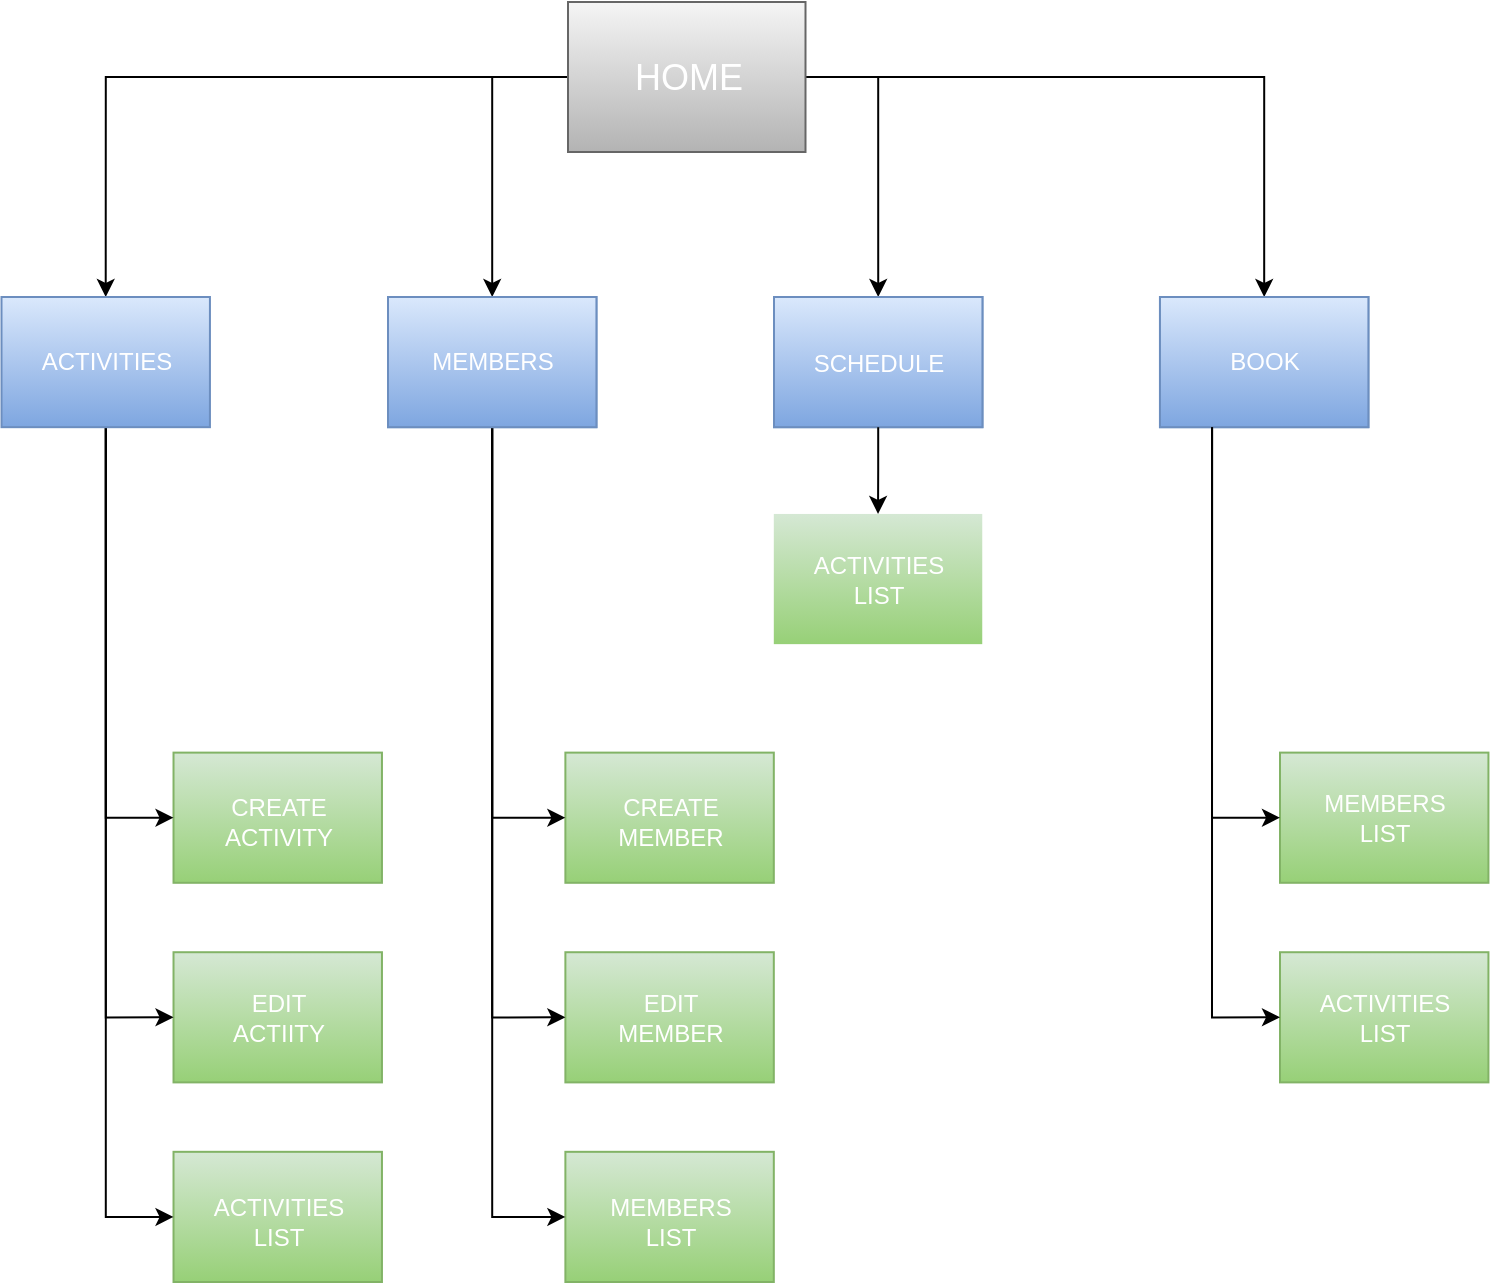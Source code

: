 <mxfile version="14.5.1" type="device"><diagram id="vOmIBJoZBebBbT4OhQ4g" name="Page-1"><mxGraphModel dx="1678" dy="2171" grid="1" gridSize="10" guides="1" tooltips="1" connect="1" arrows="1" fold="1" page="1" pageScale="1" pageWidth="827" pageHeight="1169" math="0" shadow="0"><root><mxCell id="0"/><mxCell id="1" parent="0"/><mxCell id="FoHpvJQMHAbdNq37DgoN-82" style="edgeStyle=orthogonalEdgeStyle;rounded=0;orthogonalLoop=1;jettySize=auto;html=1;entryX=0.5;entryY=0;entryDx=0;entryDy=0;fontSize=12;" edge="1" parent="1" source="FoHpvJQMHAbdNq37DgoN-46" target="FoHpvJQMHAbdNq37DgoN-43"><mxGeometry relative="1" as="geometry"/></mxCell><mxCell id="FoHpvJQMHAbdNq37DgoN-83" style="edgeStyle=orthogonalEdgeStyle;rounded=0;orthogonalLoop=1;jettySize=auto;html=1;fontSize=12;exitX=0;exitY=0.5;exitDx=0;exitDy=0;" edge="1" parent="1" source="FoHpvJQMHAbdNq37DgoN-46" target="FoHpvJQMHAbdNq37DgoN-51"><mxGeometry relative="1" as="geometry"/></mxCell><mxCell id="FoHpvJQMHAbdNq37DgoN-84" style="edgeStyle=orthogonalEdgeStyle;rounded=0;orthogonalLoop=1;jettySize=auto;html=1;entryX=0.5;entryY=0;entryDx=0;entryDy=0;fontSize=12;" edge="1" parent="1" source="FoHpvJQMHAbdNq37DgoN-46" target="FoHpvJQMHAbdNq37DgoN-55"><mxGeometry relative="1" as="geometry"/></mxCell><mxCell id="FoHpvJQMHAbdNq37DgoN-85" style="edgeStyle=orthogonalEdgeStyle;rounded=0;orthogonalLoop=1;jettySize=auto;html=1;entryX=0.5;entryY=0;entryDx=0;entryDy=0;fontSize=12;exitX=1;exitY=0.5;exitDx=0;exitDy=0;" edge="1" parent="1" source="FoHpvJQMHAbdNq37DgoN-46" target="FoHpvJQMHAbdNq37DgoN-53"><mxGeometry relative="1" as="geometry"/></mxCell><mxCell id="FoHpvJQMHAbdNq37DgoN-46" value="&lt;span style=&quot;color: rgba(0 , 0 , 0 , 0) ; font-family: monospace ; font-size: 0px&quot;&gt;%3CmxGraphModel%3E%3Croot%3E%3CmxCell%20id%3D%220%22%2F%3E%3CmxCell%20id%3D%221%22%20parent%3D%220%22%2F%3E%3CmxCell%20id%3D%222%22%20value%3D%22%26amp%3Bnbsp%3B-%20Lorem%20ipsum%20dolor%20sit%20amet%26lt%3Bbr%26gt%3B%26amp%3Bnbsp%3B-%20consectetur%20adipisicing%20elit%26lt%3Bbr%26gt%3B%26amp%3Bnbsp%3B-%20sed%20do%20eiusmod%20tempor%26lt%3Bbr%26gt%3B%26amp%3Bnbsp%3B-%20incididunt%20ut%20labore%20et%20dolore%26lt%3Bbr%26gt%3B%26amp%3Bnbsp%3B-%20magna%20aliqua.%22%20style%3D%22shape%3Drect%3BfillColor%3D%23BAC8D3%3BstrokeColor%3Dnone%3BfontSize%3D12%3Bhtml%3D1%3BwhiteSpace%3Dwrap%3Balign%3Dleft%3BverticalAlign%3Dtop%3Bspacing%3D5%3Brounded%3D0%3B%22%20vertex%3D%221%22%20parent%3D%221%22%3E%3CmxGeometry%20x%3D%22-440%22%20y%3D%22-515%22%20width%3D%22118.75%22%20height%3D%2275%22%20as%3D%22geometry%22%2F%3E%3C%2FmxCell%3E%3C%2Froot%3E%3C%2FmxGraphModel%3E&lt;/span&gt;" style="shape=rect;fillColor=#f5f5f5;strokeColor=#666666;fontSize=12;html=1;whiteSpace=wrap;align=left;verticalAlign=top;spacing=5;rounded=0;gradientColor=#b3b3b3;" vertex="1" parent="1"><mxGeometry x="354" y="-1070" width="118.75" height="75" as="geometry"/></mxCell><mxCell id="FoHpvJQMHAbdNq37DgoN-50" value="&lt;font color=&quot;#ffffff&quot; style=&quot;font-size: 18px&quot;&gt;HOME&lt;/font&gt;" style="text;html=1;resizable=0;autosize=1;align=center;verticalAlign=middle;points=[];fillColor=none;strokeColor=none;rounded=0;" vertex="1" parent="1"><mxGeometry x="379" y="-1042.5" width="70" height="20" as="geometry"/></mxCell><mxCell id="FoHpvJQMHAbdNq37DgoN-62" value="" style="shape=rect;fillColor=#d5e8d4;strokeColor=#82b366;fontSize=12;html=1;whiteSpace=wrap;align=left;verticalAlign=top;spacing=5;rounded=0;gradientColor=#97d077;" vertex="1" parent="1"><mxGeometry x="156.758" y="-694.692" width="104.218" height="65.088" as="geometry"/></mxCell><mxCell id="FoHpvJQMHAbdNq37DgoN-63" value="&lt;font color=&quot;#ffffff&quot; style=&quot;font-size: 12px;&quot;&gt;CREATE &lt;br style=&quot;font-size: 12px;&quot;&gt;ACTIVITY&lt;/font&gt;" style="text;html=1;resizable=0;autosize=1;align=center;verticalAlign=middle;points=[];fillColor=none;strokeColor=none;rounded=0;fontSize=12;" vertex="1" parent="1"><mxGeometry x="173.87" y="-674.504" width="70" height="30" as="geometry"/></mxCell><mxCell id="FoHpvJQMHAbdNq37DgoN-64" value="" style="shape=rect;fillColor=#d5e8d4;strokeColor=#82b366;fontSize=12;html=1;whiteSpace=wrap;align=left;verticalAlign=top;spacing=5;rounded=0;gradientColor=#97d077;" vertex="1" parent="1"><mxGeometry x="156.758" y="-594.89" width="104.218" height="65.088" as="geometry"/></mxCell><mxCell id="FoHpvJQMHAbdNq37DgoN-65" value="&lt;font color=&quot;#ffffff&quot; style=&quot;font-size: 12px;&quot;&gt;&lt;span style=&quot;font-size: 12px;&quot;&gt;EDIT &lt;br style=&quot;font-size: 12px;&quot;&gt;ACTIITY&lt;/span&gt;&lt;/font&gt;" style="text;html=1;resizable=0;autosize=1;align=center;verticalAlign=middle;points=[];fillColor=none;strokeColor=none;rounded=0;fontSize=12;" vertex="1" parent="1"><mxGeometry x="178.866" y="-577.343" width="60" height="30" as="geometry"/></mxCell><mxCell id="FoHpvJQMHAbdNq37DgoN-66" value="" style="shape=rect;fillColor=#d5e8d4;strokeColor=#82b366;fontSize=12;html=1;whiteSpace=wrap;align=left;verticalAlign=top;spacing=5;rounded=0;gradientColor=#97d077;" vertex="1" parent="1"><mxGeometry x="156.758" y="-495.088" width="104.218" height="65.088" as="geometry"/></mxCell><mxCell id="FoHpvJQMHAbdNq37DgoN-67" value="&lt;font color=&quot;#ffffff&quot; style=&quot;font-size: 12px;&quot;&gt;&lt;span style=&quot;font-size: 12px;&quot;&gt;ACTIVITIES&lt;br style=&quot;font-size: 12px;&quot;&gt;LIST&lt;/span&gt;&lt;/font&gt;" style="text;html=1;resizable=0;autosize=1;align=center;verticalAlign=middle;points=[];fillColor=none;strokeColor=none;rounded=0;fontSize=12;" vertex="1" parent="1"><mxGeometry x="168.862" y="-474.901" width="80" height="30" as="geometry"/></mxCell><mxCell id="FoHpvJQMHAbdNq37DgoN-68" value="" style="shape=rect;fillColor=#d5e8d4;strokeColor=#82b366;fontSize=12;html=1;whiteSpace=wrap;align=left;verticalAlign=top;spacing=5;rounded=0;gradientColor=#97d077;" vertex="1" parent="1"><mxGeometry x="352.688" y="-694.692" width="104.218" height="65.088" as="geometry"/></mxCell><mxCell id="FoHpvJQMHAbdNq37DgoN-69" value="&lt;font color=&quot;#ffffff&quot; style=&quot;font-size: 12px;&quot;&gt;CREATE &lt;br style=&quot;font-size: 12px;&quot;&gt;MEMBER&lt;br style=&quot;font-size: 12px;&quot;&gt;&lt;/font&gt;" style="text;html=1;resizable=0;autosize=1;align=center;verticalAlign=middle;points=[];fillColor=none;strokeColor=none;rounded=0;fontSize=12;" vertex="1" parent="1"><mxGeometry x="369.998" y="-674.504" width="70" height="30" as="geometry"/></mxCell><mxCell id="FoHpvJQMHAbdNq37DgoN-70" value="" style="shape=rect;fillColor=#d5e8d4;strokeColor=#82b366;fontSize=12;html=1;whiteSpace=wrap;align=left;verticalAlign=top;spacing=5;rounded=0;gradientColor=#97d077;" vertex="1" parent="1"><mxGeometry x="352.688" y="-594.89" width="104.218" height="65.088" as="geometry"/></mxCell><mxCell id="FoHpvJQMHAbdNq37DgoN-71" value="&lt;font color=&quot;#ffffff&quot; style=&quot;font-size: 12px;&quot;&gt;&lt;span style=&quot;font-size: 12px;&quot;&gt;EDIT &lt;br style=&quot;font-size: 12px;&quot;&gt;MEMBER&lt;br style=&quot;font-size: 12px;&quot;&gt;&lt;/span&gt;&lt;/font&gt;" style="text;html=1;resizable=0;autosize=1;align=center;verticalAlign=middle;points=[];fillColor=none;strokeColor=none;rounded=0;fontSize=12;" vertex="1" parent="1"><mxGeometry x="369.798" y="-577.343" width="70" height="30" as="geometry"/></mxCell><mxCell id="FoHpvJQMHAbdNq37DgoN-72" value="" style="shape=rect;fillColor=#d5e8d4;strokeColor=#82b366;fontSize=12;html=1;whiteSpace=wrap;align=left;verticalAlign=top;spacing=5;rounded=0;gradientColor=#97d077;" vertex="1" parent="1"><mxGeometry x="352.688" y="-495.088" width="104.218" height="65.088" as="geometry"/></mxCell><mxCell id="FoHpvJQMHAbdNq37DgoN-73" value="&lt;font color=&quot;#ffffff&quot; style=&quot;font-size: 12px;&quot;&gt;&lt;span style=&quot;font-size: 12px;&quot;&gt;MEMBERS&lt;br style=&quot;font-size: 12px;&quot;&gt;LIST&lt;/span&gt;&lt;/font&gt;" style="text;html=1;resizable=0;autosize=1;align=center;verticalAlign=middle;points=[];fillColor=none;strokeColor=none;rounded=0;fontSize=12;" vertex="1" parent="1"><mxGeometry x="364.802" y="-474.901" width="80" height="30" as="geometry"/></mxCell><mxCell id="FoHpvJQMHAbdNq37DgoN-74" value="" style="shape=rect;fillColor=#d5e8d4;strokeColor=none;fontSize=12;html=1;whiteSpace=wrap;align=left;verticalAlign=top;spacing=5;rounded=0;gradientColor=#97d077;" vertex="1" parent="1"><mxGeometry x="456.906" y="-814.02" width="104.218" height="65.088" as="geometry"/></mxCell><mxCell id="FoHpvJQMHAbdNq37DgoN-75" value="&lt;font color=&quot;#ffffff&quot; style=&quot;font-size: 12px&quot;&gt;ACTIVITIES&lt;br&gt;LIST&lt;br style=&quot;font-size: 12px&quot;&gt;&lt;/font&gt;" style="text;html=1;resizable=0;autosize=1;align=center;verticalAlign=middle;points=[];fillColor=none;strokeColor=none;rounded=0;fontSize=12;" vertex="1" parent="1"><mxGeometry x="469.107" y="-796.473" width="80" height="30" as="geometry"/></mxCell><mxCell id="FoHpvJQMHAbdNq37DgoN-76" value="" style="shape=rect;fillColor=#d5e8d4;strokeColor=#82b366;fontSize=12;html=1;whiteSpace=wrap;align=left;verticalAlign=top;spacing=5;rounded=0;gradientColor=#97d077;" vertex="1" parent="1"><mxGeometry x="710.002" y="-694.693" width="104.218" height="65.088" as="geometry"/></mxCell><mxCell id="FoHpvJQMHAbdNq37DgoN-77" value="&lt;font color=&quot;#ffffff&quot; style=&quot;font-size: 12px&quot;&gt;MEMBERS &lt;br&gt;LIST&lt;br style=&quot;font-size: 12px&quot;&gt;&lt;/font&gt;" style="text;html=1;resizable=0;autosize=1;align=center;verticalAlign=middle;points=[];fillColor=none;strokeColor=none;rounded=0;fontSize=12;" vertex="1" parent="1"><mxGeometry x="722.112" y="-677.145" width="80" height="30" as="geometry"/></mxCell><mxCell id="FoHpvJQMHAbdNq37DgoN-78" value="" style="shape=rect;fillColor=#d5e8d4;strokeColor=#82b366;fontSize=12;html=1;whiteSpace=wrap;align=left;verticalAlign=top;spacing=5;rounded=0;gradientColor=#97d077;" vertex="1" parent="1"><mxGeometry x="710.002" y="-594.891" width="104.218" height="65.088" as="geometry"/></mxCell><mxCell id="FoHpvJQMHAbdNq37DgoN-79" value="&lt;font color=&quot;#ffffff&quot; style=&quot;font-size: 12px&quot;&gt;&lt;span style=&quot;font-size: 12px&quot;&gt;ACTIVITIES&lt;br&gt;LIST&lt;br style=&quot;font-size: 12px&quot;&gt;&lt;/span&gt;&lt;/font&gt;" style="text;html=1;resizable=0;autosize=1;align=center;verticalAlign=middle;points=[];fillColor=none;strokeColor=none;rounded=0;fontSize=12;" vertex="1" parent="1"><mxGeometry x="722.112" y="-577.344" width="80" height="30" as="geometry"/></mxCell><mxCell id="FoHpvJQMHAbdNq37DgoN-58" value="" style="group;fontSize=12;gradientColor=#7ea6e0;fillColor=#dae8fc;strokeColor=#6c8ebf;container=0;" vertex="1" connectable="0" parent="1"><mxGeometry x="264" y="-922.5" width="104.218" height="65.088" as="geometry"/></mxCell><mxCell id="FoHpvJQMHAbdNq37DgoN-59" value="" style="group;fontSize=12;gradientColor=#7ea6e0;fillColor=#dae8fc;strokeColor=#6c8ebf;" vertex="1" connectable="0" parent="1"><mxGeometry x="457" y="-922.5" width="104.218" height="65.088" as="geometry"/></mxCell><mxCell id="FoHpvJQMHAbdNq37DgoN-53" value="" style="shape=rect;fillColor=#dae8fc;strokeColor=#6c8ebf;fontSize=12;html=1;whiteSpace=wrap;align=left;verticalAlign=top;spacing=5;rounded=0;gradientColor=#7ea6e0;" vertex="1" parent="FoHpvJQMHAbdNq37DgoN-59"><mxGeometry width="104.218" height="65.088" as="geometry"/></mxCell><mxCell id="FoHpvJQMHAbdNq37DgoN-54" value="&lt;font color=&quot;#ffffff&quot; style=&quot;font-size: 12px;&quot;&gt;SCHEDULE&lt;/font&gt;" style="text;html=1;resizable=0;autosize=1;align=center;verticalAlign=middle;points=[];fillColor=none;strokeColor=none;rounded=0;fontSize=12;" vertex="1" parent="FoHpvJQMHAbdNq37DgoN-59"><mxGeometry x="12.114" y="23.866" width="80" height="20" as="geometry"/></mxCell><mxCell id="FoHpvJQMHAbdNq37DgoN-60" value="" style="group;fontSize=12;gradientColor=#7ea6e0;fillColor=#dae8fc;strokeColor=#6c8ebf;" vertex="1" connectable="0" parent="1"><mxGeometry x="649.984" y="-922.5" width="104.218" height="65.088" as="geometry"/></mxCell><mxCell id="FoHpvJQMHAbdNq37DgoN-55" value="" style="shape=rect;fillColor=#dae8fc;strokeColor=#6c8ebf;fontSize=12;html=1;whiteSpace=wrap;align=left;verticalAlign=top;spacing=5;rounded=0;gradientColor=#7ea6e0;" vertex="1" parent="FoHpvJQMHAbdNq37DgoN-60"><mxGeometry width="104.218" height="65.088" as="geometry"/></mxCell><mxCell id="FoHpvJQMHAbdNq37DgoN-56" value="&lt;font color=&quot;#ffffff&quot; style=&quot;font-size: 12px&quot;&gt;BOOK&lt;/font&gt;" style="text;html=1;resizable=0;autosize=1;align=center;verticalAlign=middle;points=[];fillColor=none;strokeColor=none;rounded=0;" vertex="1" parent="FoHpvJQMHAbdNq37DgoN-60"><mxGeometry x="27.107" y="22.546" width="50" height="20" as="geometry"/></mxCell><mxCell id="FoHpvJQMHAbdNq37DgoN-86" style="edgeStyle=orthogonalEdgeStyle;rounded=0;orthogonalLoop=1;jettySize=auto;html=1;entryX=0;entryY=0.5;entryDx=0;entryDy=0;fontSize=12;" edge="1" parent="1" source="FoHpvJQMHAbdNq37DgoN-43" target="FoHpvJQMHAbdNq37DgoN-66"><mxGeometry relative="1" as="geometry"/></mxCell><mxCell id="FoHpvJQMHAbdNq37DgoN-87" style="edgeStyle=orthogonalEdgeStyle;rounded=0;orthogonalLoop=1;jettySize=auto;html=1;entryX=0;entryY=0.5;entryDx=0;entryDy=0;fontSize=12;" edge="1" parent="1" source="FoHpvJQMHAbdNq37DgoN-43" target="FoHpvJQMHAbdNq37DgoN-64"><mxGeometry relative="1" as="geometry"/></mxCell><mxCell id="FoHpvJQMHAbdNq37DgoN-88" style="edgeStyle=orthogonalEdgeStyle;rounded=0;orthogonalLoop=1;jettySize=auto;html=1;entryX=0;entryY=0.5;entryDx=0;entryDy=0;fontSize=12;" edge="1" parent="1" source="FoHpvJQMHAbdNq37DgoN-43" target="FoHpvJQMHAbdNq37DgoN-62"><mxGeometry relative="1" as="geometry"/></mxCell><mxCell id="FoHpvJQMHAbdNq37DgoN-43" value="" style="shape=rect;fillColor=#dae8fc;strokeColor=#6c8ebf;fontSize=12;html=1;whiteSpace=wrap;align=left;verticalAlign=top;spacing=5;rounded=0;gradientColor=#7ea6e0;" vertex="1" parent="1"><mxGeometry x="70.75" y="-922.5" width="104.218" height="65.088" as="geometry"/></mxCell><mxCell id="FoHpvJQMHAbdNq37DgoN-33" value="&lt;font color=&quot;#ffffff&quot; style=&quot;font-size: 12px;&quot;&gt;ACTIVITIES&lt;/font&gt;" style="text;html=1;resizable=0;autosize=1;align=center;verticalAlign=middle;points=[];fillColor=none;strokeColor=none;rounded=0;fontSize=12;" vertex="1" parent="1"><mxGeometry x="82.864" y="-899.954" width="80" height="20" as="geometry"/></mxCell><mxCell id="FoHpvJQMHAbdNq37DgoN-90" style="edgeStyle=orthogonalEdgeStyle;rounded=0;orthogonalLoop=1;jettySize=auto;html=1;entryX=0;entryY=0.5;entryDx=0;entryDy=0;fontSize=12;" edge="1" parent="1" source="FoHpvJQMHAbdNq37DgoN-51" target="FoHpvJQMHAbdNq37DgoN-72"><mxGeometry relative="1" as="geometry"/></mxCell><mxCell id="FoHpvJQMHAbdNq37DgoN-91" style="edgeStyle=orthogonalEdgeStyle;rounded=0;orthogonalLoop=1;jettySize=auto;html=1;entryX=0;entryY=0.5;entryDx=0;entryDy=0;fontSize=12;" edge="1" parent="1" source="FoHpvJQMHAbdNq37DgoN-51" target="FoHpvJQMHAbdNq37DgoN-70"><mxGeometry relative="1" as="geometry"/></mxCell><mxCell id="FoHpvJQMHAbdNq37DgoN-93" style="edgeStyle=orthogonalEdgeStyle;rounded=0;orthogonalLoop=1;jettySize=auto;html=1;entryX=0;entryY=0.5;entryDx=0;entryDy=0;fontSize=12;" edge="1" parent="1" source="FoHpvJQMHAbdNq37DgoN-51" target="FoHpvJQMHAbdNq37DgoN-68"><mxGeometry relative="1" as="geometry"/></mxCell><mxCell id="FoHpvJQMHAbdNq37DgoN-94" value="" style="edgeStyle=orthogonalEdgeStyle;rounded=0;orthogonalLoop=1;jettySize=auto;html=1;fontSize=12;entryX=0.5;entryY=0;entryDx=0;entryDy=0;" edge="1" parent="1" source="FoHpvJQMHAbdNq37DgoN-53" target="FoHpvJQMHAbdNq37DgoN-74"><mxGeometry relative="1" as="geometry"><mxPoint x="509" y="-820" as="targetPoint"/></mxGeometry></mxCell><mxCell id="FoHpvJQMHAbdNq37DgoN-95" style="edgeStyle=orthogonalEdgeStyle;rounded=0;orthogonalLoop=1;jettySize=auto;html=1;entryX=0;entryY=0.5;entryDx=0;entryDy=0;fontSize=12;exitX=0.25;exitY=1;exitDx=0;exitDy=0;" edge="1" parent="1" source="FoHpvJQMHAbdNq37DgoN-55" target="FoHpvJQMHAbdNq37DgoN-76"><mxGeometry relative="1" as="geometry"/></mxCell><mxCell id="FoHpvJQMHAbdNq37DgoN-96" style="edgeStyle=orthogonalEdgeStyle;rounded=0;orthogonalLoop=1;jettySize=auto;html=1;exitX=0.25;exitY=1;exitDx=0;exitDy=0;entryX=0;entryY=0.5;entryDx=0;entryDy=0;fontSize=12;" edge="1" parent="1" source="FoHpvJQMHAbdNq37DgoN-55" target="FoHpvJQMHAbdNq37DgoN-78"><mxGeometry relative="1" as="geometry"/></mxCell><mxCell id="FoHpvJQMHAbdNq37DgoN-51" value="" style="shape=rect;fillColor=#dae8fc;strokeColor=#6c8ebf;fontSize=12;html=1;whiteSpace=wrap;align=left;verticalAlign=top;spacing=5;rounded=0;gradientColor=#7ea6e0;" vertex="1" parent="1"><mxGeometry x="264" y="-922.5" width="104.218" height="65.088" as="geometry"/></mxCell><mxCell id="FoHpvJQMHAbdNq37DgoN-52" value="&lt;font color=&quot;#ffffff&quot; style=&quot;font-size: 12px;&quot;&gt;MEMBERS&lt;/font&gt;" style="text;html=1;resizable=0;autosize=1;align=center;verticalAlign=middle;points=[];fillColor=none;strokeColor=none;rounded=0;fontSize=12;" vertex="1" parent="1"><mxGeometry x="276.114" y="-899.954" width="80" height="20" as="geometry"/></mxCell></root></mxGraphModel></diagram></mxfile>